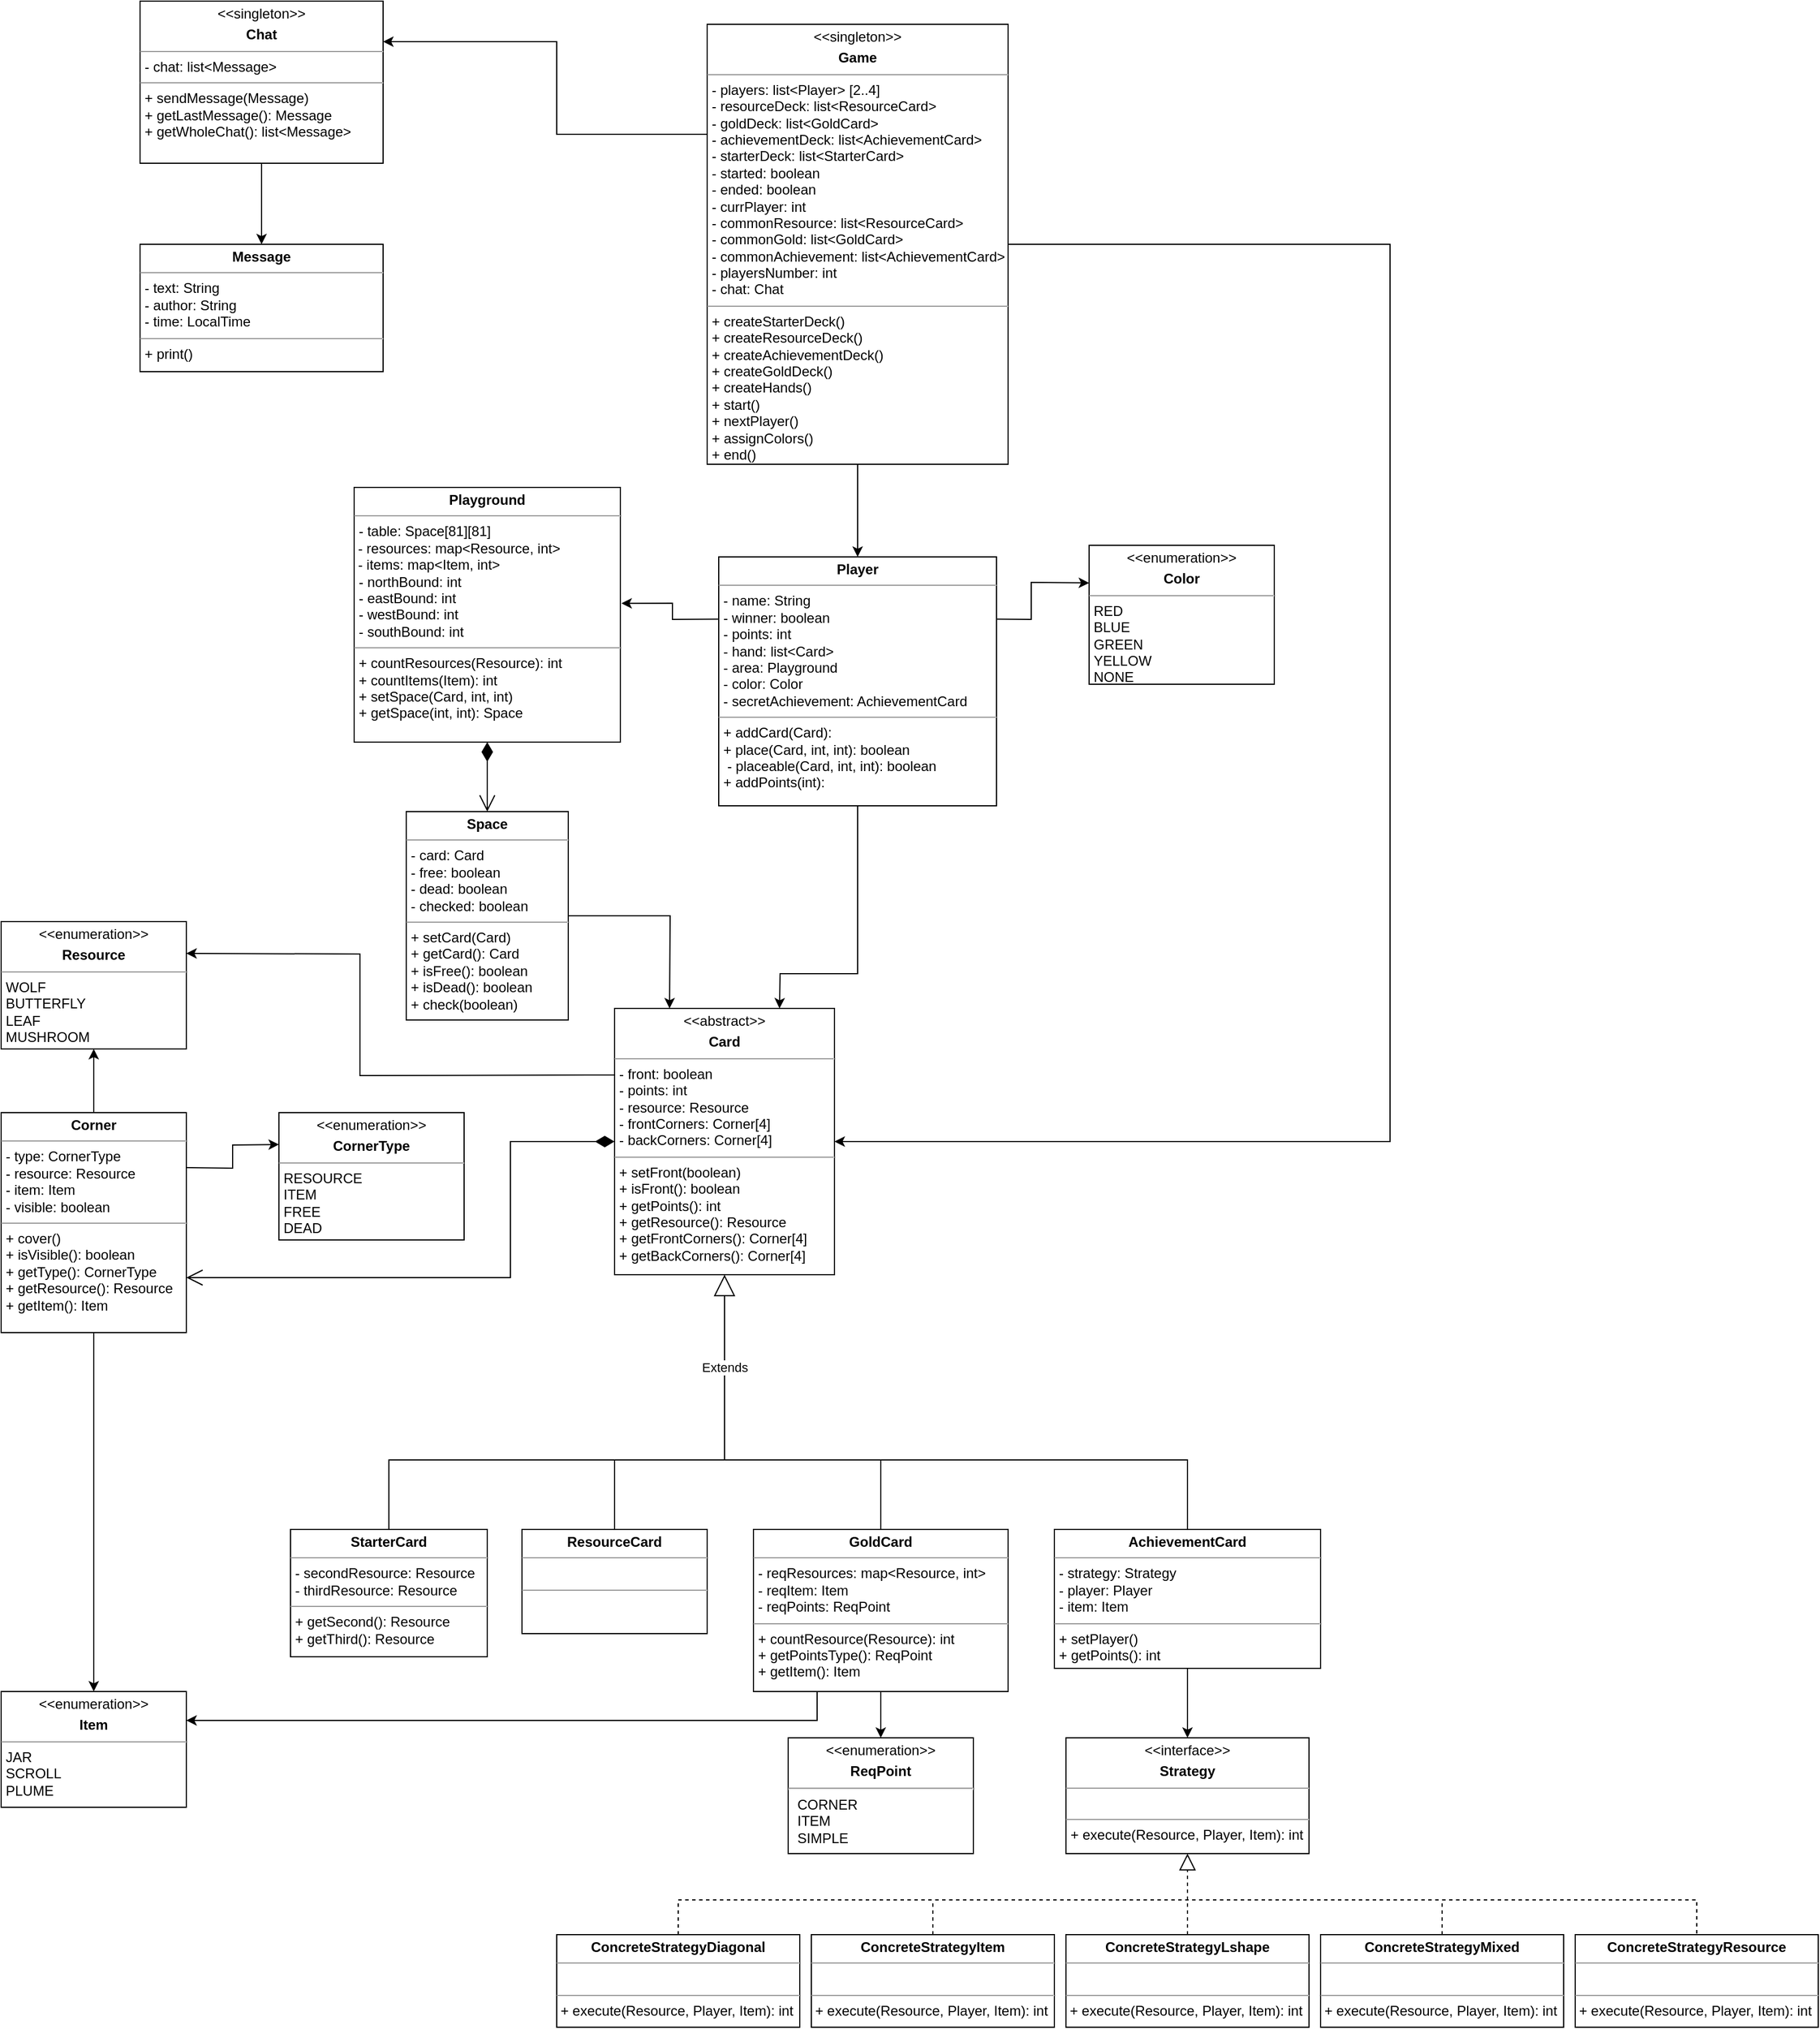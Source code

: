 <mxfile version="24.1.0" type="device">
  <diagram name="Page-1" id="c4acf3e9-155e-7222-9cf6-157b1a14988f">
    <mxGraphModel dx="794" dy="814" grid="1" gridSize="10" guides="1" tooltips="1" connect="1" arrows="1" fold="1" page="0" pageScale="1" pageWidth="690" pageHeight="980" background="none" math="0" shadow="0">
      <root>
        <mxCell id="0" />
        <mxCell id="1" parent="0" />
        <mxCell id="VBHyWKRIFcI3ucVcQrfy-1" value="&lt;p style=&quot;margin:0px;margin-top:4px;text-align:center;&quot;&gt;&lt;font style=&quot;font-size: 12px;&quot;&gt;&amp;lt;&amp;lt;singleton&amp;gt;&amp;gt;&lt;/font&gt;&lt;/p&gt;&lt;p style=&quot;margin:0px;margin-top:4px;text-align:center;&quot;&gt;&lt;b&gt;Game&lt;/b&gt;&lt;/p&gt;&lt;hr size=&quot;1&quot;&gt;&lt;p style=&quot;margin:0px;margin-left:4px;&quot;&gt;- players: list&amp;lt;Player&amp;gt; [2..4]&lt;/p&gt;&lt;p style=&quot;margin:0px;margin-left:4px;&quot;&gt;- resourceDeck: list&amp;lt;ResourceCard&amp;gt;&amp;nbsp;&lt;/p&gt;&lt;p style=&quot;margin:0px;margin-left:4px;&quot;&gt;- goldDeck: list&amp;lt;GoldCard&amp;gt;&lt;/p&gt;&lt;p style=&quot;margin:0px;margin-left:4px;&quot;&gt;- achievementDeck: list&amp;lt;AchievementCard&amp;gt;&lt;/p&gt;&lt;p style=&quot;margin:0px;margin-left:4px;&quot;&gt;- starterDeck: list&amp;lt;StarterCard&amp;gt;&lt;br&gt;&lt;/p&gt;&lt;p style=&quot;margin:0px;margin-left:4px;&quot;&gt;- started: boolean&lt;/p&gt;&lt;p style=&quot;margin:0px;margin-left:4px;&quot;&gt;- ended: boolean&lt;br&gt;&lt;/p&gt;&lt;p style=&quot;margin:0px;margin-left:4px;&quot;&gt;- currPlayer: int&lt;br&gt;&lt;/p&gt;&lt;p style=&quot;margin:0px;margin-left:4px;&quot;&gt;- commonResource: list&amp;lt;ResourceCard&amp;gt;&amp;nbsp;&lt;/p&gt;&lt;p style=&quot;margin:0px;margin-left:4px;&quot;&gt;- commonGold: list&amp;lt;GoldCard&amp;gt;&lt;/p&gt;&lt;p style=&quot;margin:0px;margin-left:4px;&quot;&gt;- commonAchievement: list&amp;lt;AchievementCard&amp;gt;&lt;/p&gt;&lt;p style=&quot;margin:0px;margin-left:4px;&quot;&gt;- playersNumber: int&lt;/p&gt;&lt;p style=&quot;margin:0px;margin-left:4px;&quot;&gt;- chat: Chat&lt;br&gt;&lt;/p&gt;&lt;hr size=&quot;1&quot;&gt;&lt;p style=&quot;margin:0px;margin-left:4px;&quot;&gt;+ createStarterDeck()&lt;/p&gt;&lt;p style=&quot;margin:0px;margin-left:4px;&quot;&gt;+ createResourceDeck()&lt;/p&gt;&lt;p style=&quot;margin:0px;margin-left:4px;&quot;&gt;+ createAchievementDeck()&lt;/p&gt;&lt;p style=&quot;margin:0px;margin-left:4px;&quot;&gt;+ createGoldDeck()&lt;/p&gt;&lt;p style=&quot;margin:0px;margin-left:4px;&quot;&gt;+ createHands()&lt;/p&gt;&lt;p style=&quot;margin:0px;margin-left:4px;&quot;&gt;+ start()&lt;/p&gt;&lt;p style=&quot;margin:0px;margin-left:4px;&quot;&gt;+ nextPlayer()&lt;/p&gt;&lt;p style=&quot;margin:0px;margin-left:4px;&quot;&gt;+ assignColors()&lt;br&gt;&lt;/p&gt;&lt;p style=&quot;margin:0px;margin-left:4px;&quot;&gt;+ end()&lt;br&gt;&lt;/p&gt;" style="verticalAlign=top;align=left;overflow=fill;html=1;whiteSpace=wrap;" parent="1" vertex="1">
          <mxGeometry x="650" y="-60" width="260" height="380" as="geometry" />
        </mxCell>
        <mxCell id="VBHyWKRIFcI3ucVcQrfy-3" value="&lt;p style=&quot;margin:0px;margin-top:4px;text-align:center;&quot;&gt;&lt;b&gt;Player&lt;/b&gt;&lt;/p&gt;&lt;hr size=&quot;1&quot;&gt;&lt;p style=&quot;margin:0px;margin-left:4px;&quot;&gt;- name: String&lt;/p&gt;&lt;p style=&quot;margin:0px;margin-left:4px;&quot;&gt;- winner: boolean&lt;/p&gt;&lt;p style=&quot;margin:0px;margin-left:4px;&quot;&gt;- points: int&lt;/p&gt;&lt;p style=&quot;margin:0px;margin-left:4px;&quot;&gt;- hand: list&amp;lt;Card&amp;gt;&lt;/p&gt;&lt;p style=&quot;margin:0px;margin-left:4px;&quot;&gt;- area: Playground&lt;/p&gt;&lt;p style=&quot;margin:0px;margin-left:4px;&quot;&gt;- color: Color&lt;/p&gt;&lt;p style=&quot;margin:0px;margin-left:4px;&quot;&gt;- secretAchievement: AchievementCard&lt;br&gt;&lt;/p&gt;&lt;hr size=&quot;1&quot;&gt;&lt;p style=&quot;margin:0px;margin-left:4px;&quot;&gt;+ addCard(Card):&lt;/p&gt;&lt;p style=&quot;margin:0px;margin-left:4px;&quot;&gt;+ place(Card, int, int): boolean&lt;br&gt;&lt;/p&gt;&lt;p style=&quot;margin:0px;margin-left:4px;&quot;&gt;&amp;nbsp;- placeable(Card, int, int): boolean&lt;/p&gt;&lt;p style=&quot;margin:0px;margin-left:4px;&quot;&gt;+ addPoints(int):&lt;/p&gt;" style="verticalAlign=top;align=left;overflow=fill;html=1;whiteSpace=wrap;" parent="1" vertex="1">
          <mxGeometry x="660" y="400" width="240" height="215" as="geometry" />
        </mxCell>
        <mxCell id="VBHyWKRIFcI3ucVcQrfy-13" value="&lt;p style=&quot;margin:0px;margin-top:4px;text-align:center;&quot;&gt;&lt;b&gt;Playground&lt;/b&gt;&lt;/p&gt;&lt;hr size=&quot;1&quot;&gt;&lt;p style=&quot;margin:0px;margin-left:4px;&quot;&gt;- table: Space[81][81]&lt;/p&gt;&lt;div&gt;&amp;nbsp;- resources: map&amp;lt;Resource, int&amp;gt; &lt;br&gt;&lt;/div&gt;&lt;div&gt;&amp;nbsp;- items: map&amp;lt;Item, int&amp;gt; &lt;/div&gt;&lt;p style=&quot;margin:0px;margin-left:4px;&quot;&gt;- northBound: int&lt;/p&gt;&lt;p style=&quot;margin:0px;margin-left:4px;&quot;&gt;- eastBound: int&lt;br&gt;- westBound: int&lt;/p&gt;&lt;p style=&quot;margin:0px;margin-left:4px;&quot;&gt;- southBound: int&lt;br&gt;&lt;/p&gt;&lt;hr size=&quot;1&quot;&gt;&lt;p style=&quot;margin:0px;margin-left:4px;&quot;&gt;+ countResources(Resource): int&lt;/p&gt;&lt;p style=&quot;margin:0px;margin-left:4px;&quot;&gt;+ countItems(Item): int&lt;/p&gt;&lt;p style=&quot;margin:0px;margin-left:4px;&quot;&gt;+ setSpace(Card, int, int)&lt;br&gt;&lt;/p&gt;&lt;p style=&quot;margin:0px;margin-left:4px;&quot;&gt;+ getSpace(int, int): Space&lt;br&gt;&lt;/p&gt;" style="verticalAlign=top;align=left;overflow=fill;html=1;whiteSpace=wrap;" parent="1" vertex="1">
          <mxGeometry x="345" y="340" width="230" height="220" as="geometry" />
        </mxCell>
        <mxCell id="VBHyWKRIFcI3ucVcQrfy-16" value="&lt;p style=&quot;margin:0px;margin-top:4px;text-align:center;&quot;&gt;&amp;lt;&amp;lt;abstract&amp;gt;&amp;gt;&lt;/p&gt;&lt;p style=&quot;margin:0px;margin-top:4px;text-align:center;&quot;&gt;&lt;b&gt;Card&lt;/b&gt;&lt;/p&gt;&lt;hr size=&quot;1&quot;&gt;&lt;p style=&quot;margin:0px;margin-left:4px;&quot;&gt;- front: boolean&lt;/p&gt;&lt;p style=&quot;margin:0px;margin-left:4px;&quot;&gt;- points: int&lt;/p&gt;&lt;p style=&quot;margin:0px;margin-left:4px;&quot;&gt;- resource: Resource&lt;/p&gt;&lt;p style=&quot;margin:0px;margin-left:4px;&quot;&gt;- frontCorners: Corner[4]&lt;/p&gt;&lt;p style=&quot;margin:0px;margin-left:4px;&quot;&gt;- backCorners: Corner[4]&lt;/p&gt;&lt;hr size=&quot;1&quot;&gt;&lt;p style=&quot;margin:0px;margin-left:4px;&quot;&gt;+ setFront(boolean)&lt;/p&gt;&lt;p style=&quot;margin:0px;margin-left:4px;&quot;&gt;+ isFront(): boolean&lt;/p&gt;&lt;p style=&quot;margin:0px;margin-left:4px;&quot;&gt;+ getPoints(): int&lt;/p&gt;&lt;p style=&quot;margin:0px;margin-left:4px;&quot;&gt;+ getResource(): Resource&lt;br&gt;&lt;/p&gt;&lt;p style=&quot;margin:0px;margin-left:4px;&quot;&gt;+ getFrontCorners(): Corner[4]&lt;/p&gt;&lt;p style=&quot;margin:0px;margin-left:4px;&quot;&gt;+ getBackCorners(): Corner[4]&lt;br&gt;&lt;/p&gt;" style="verticalAlign=top;align=left;overflow=fill;html=1;whiteSpace=wrap;" parent="1" vertex="1">
          <mxGeometry x="570" y="790" width="190" height="230" as="geometry" />
        </mxCell>
        <mxCell id="VBHyWKRIFcI3ucVcQrfy-17" value="&lt;p style=&quot;margin:0px;margin-top:4px;text-align:center;&quot;&gt;&amp;lt;&amp;lt;enumeration&amp;gt;&amp;gt;&lt;/p&gt;&lt;p style=&quot;margin:0px;margin-top:4px;text-align:center;&quot;&gt;&lt;b&gt;Resource&lt;/b&gt;&lt;/p&gt;&lt;hr size=&quot;1&quot;&gt;&lt;p style=&quot;margin:0px;margin-left:4px;&quot;&gt;WOLF&lt;/p&gt;&lt;p style=&quot;margin:0px;margin-left:4px;&quot;&gt;BUTTERFLY&lt;/p&gt;&lt;p style=&quot;margin:0px;margin-left:4px;&quot;&gt;LEAF&lt;/p&gt;&lt;p style=&quot;margin:0px;margin-left:4px;&quot;&gt;MUSHROOM&lt;/p&gt;" style="verticalAlign=top;align=left;overflow=fill;html=1;whiteSpace=wrap;" parent="1" vertex="1">
          <mxGeometry x="40" y="715" width="160" height="110" as="geometry" />
        </mxCell>
        <mxCell id="VBHyWKRIFcI3ucVcQrfy-19" value="&lt;p style=&quot;margin:0px;margin-top:4px;text-align:center;&quot;&gt;&lt;b&gt;ResourceCard&lt;/b&gt;&lt;/p&gt;&lt;hr size=&quot;1&quot;&gt;&lt;p style=&quot;margin:0px;margin-left:4px;&quot;&gt;&lt;br&gt;&lt;/p&gt;&lt;hr size=&quot;1&quot;&gt;&lt;p style=&quot;margin:0px;margin-left:4px;&quot;&gt;&lt;br&gt;&lt;/p&gt;" style="verticalAlign=top;align=left;overflow=fill;html=1;whiteSpace=wrap;" parent="1" vertex="1">
          <mxGeometry x="490" y="1240" width="160" height="90" as="geometry" />
        </mxCell>
        <mxCell id="VBHyWKRIFcI3ucVcQrfy-21" value="&lt;p style=&quot;margin:0px;margin-top:4px;text-align:center;&quot;&gt;&lt;b&gt;GoldCard&lt;/b&gt;&lt;/p&gt;&lt;hr size=&quot;1&quot;&gt;&lt;p style=&quot;margin:0px;margin-left:4px;&quot;&gt;- reqResources: map&amp;lt;Resource, int&amp;gt; &lt;br&gt;&lt;/p&gt;&lt;p style=&quot;margin:0px;margin-left:4px;&quot;&gt;- reqItem: Item&lt;/p&gt;&lt;p style=&quot;margin:0px;margin-left:4px;&quot;&gt;- reqPoints: ReqPoint&lt;/p&gt;&lt;hr size=&quot;1&quot;&gt;&lt;p style=&quot;margin:0px;margin-left:4px;&quot;&gt;+ countResource(Resource): int&lt;/p&gt;&lt;p style=&quot;margin:0px;margin-left:4px;&quot;&gt;+ getPointsType(): ReqPoint&lt;br&gt;&lt;/p&gt;&lt;p style=&quot;margin:0px;margin-left:4px;&quot;&gt;+ getItem(): Item&lt;br&gt;&lt;/p&gt;" style="verticalAlign=top;align=left;overflow=fill;html=1;whiteSpace=wrap;" parent="1" vertex="1">
          <mxGeometry x="690" y="1240" width="220" height="140" as="geometry" />
        </mxCell>
        <mxCell id="VBHyWKRIFcI3ucVcQrfy-22" value="&lt;p style=&quot;margin: 4px 0px 0px; text-align: center;&quot;&gt;&lt;font style=&quot;font-size: 12px;&quot;&gt;&amp;lt;&amp;lt;enumeration&amp;gt;&amp;gt;&lt;/font&gt;&lt;/p&gt;&lt;p style=&quot;margin: 4px 0px 0px; text-align: center;&quot;&gt;&lt;b&gt;ReqPoint&lt;/b&gt;&lt;/p&gt;&lt;hr&gt;&lt;p style=&quot;margin:0px;margin-left:8px;&quot;&gt;CORNER&lt;/p&gt;&lt;p style=&quot;margin:0px;margin-left:8px;&quot;&gt;ITEM&lt;/p&gt;&lt;p style=&quot;margin:0px;margin-left:8px;&quot;&gt;SIMPLE&lt;br&gt;&lt;/p&gt;" style="verticalAlign=top;align=left;overflow=fill;html=1;whiteSpace=wrap;" parent="1" vertex="1">
          <mxGeometry x="720" y="1420" width="160" height="100" as="geometry" />
        </mxCell>
        <mxCell id="VBHyWKRIFcI3ucVcQrfy-25" value="&lt;p style=&quot;margin:0px;margin-top:4px;text-align:center;&quot;&gt;&lt;b&gt;StarterCard&lt;/b&gt;&lt;/p&gt;&lt;hr size=&quot;1&quot;&gt;&lt;p style=&quot;margin:0px;margin-left:4px;&quot;&gt;- secondResource: Resource&lt;/p&gt;&lt;p style=&quot;margin:0px;margin-left:4px;&quot;&gt;- thirdResource: Resource&lt;/p&gt;&lt;hr size=&quot;1&quot;&gt;&lt;p style=&quot;margin:0px;margin-left:4px;&quot;&gt;+ getSecond(): Resource&lt;/p&gt;&lt;p style=&quot;margin:0px;margin-left:4px;&quot;&gt;+ getThird(): Resource&lt;/p&gt;" style="verticalAlign=top;align=left;overflow=fill;html=1;whiteSpace=wrap;" parent="1" vertex="1">
          <mxGeometry x="290" y="1240" width="170" height="110" as="geometry" />
        </mxCell>
        <mxCell id="VBHyWKRIFcI3ucVcQrfy-26" value="&lt;p style=&quot;margin:0px;margin-top:4px;text-align:center;&quot;&gt;&lt;b&gt;AchievementCard&lt;/b&gt;&lt;/p&gt;&lt;hr size=&quot;1&quot;&gt;&lt;p style=&quot;margin:0px;margin-left:4px;&quot;&gt;- strategy: Strategy&lt;/p&gt;&lt;p style=&quot;margin:0px;margin-left:4px;&quot;&gt;- player: Player&lt;/p&gt;&lt;p style=&quot;margin:0px;margin-left:4px;&quot;&gt;- item: Item&lt;br&gt;&lt;/p&gt;&lt;hr size=&quot;1&quot;&gt;&lt;p style=&quot;margin:0px;margin-left:4px;&quot;&gt;+ setPlayer()&lt;/p&gt;&lt;p style=&quot;margin:0px;margin-left:4px;&quot;&gt;+ getPoints(): int&lt;br&gt;&lt;/p&gt;" style="verticalAlign=top;align=left;overflow=fill;html=1;whiteSpace=wrap;" parent="1" vertex="1">
          <mxGeometry x="950" y="1240" width="230" height="120" as="geometry" />
        </mxCell>
        <mxCell id="9KjA4H4EcXaX_7E6Pq11-5" value="" style="endArrow=classic;html=1;rounded=0;entryX=0.5;entryY=0;entryDx=0;entryDy=0;exitX=0.5;exitY=1;exitDx=0;exitDy=0;" parent="1" source="VBHyWKRIFcI3ucVcQrfy-21" target="VBHyWKRIFcI3ucVcQrfy-22" edge="1">
          <mxGeometry width="50" height="50" relative="1" as="geometry">
            <mxPoint x="870" y="1550" as="sourcePoint" />
            <mxPoint x="920" y="1500" as="targetPoint" />
          </mxGeometry>
        </mxCell>
        <mxCell id="9KjA4H4EcXaX_7E6Pq11-6" value="" style="endArrow=classic;html=1;rounded=0;entryX=0.5;entryY=0;entryDx=0;entryDy=0;exitX=0.5;exitY=1;exitDx=0;exitDy=0;" parent="1" source="VBHyWKRIFcI3ucVcQrfy-26" target="RELG8puHT6EC9pHxOSf7-12" edge="1">
          <mxGeometry width="50" height="50" relative="1" as="geometry">
            <mxPoint x="910" y="1390" as="sourcePoint" />
            <mxPoint x="1065" y="1385" as="targetPoint" />
          </mxGeometry>
        </mxCell>
        <mxCell id="9KjA4H4EcXaX_7E6Pq11-11" value="Extends" style="endArrow=block;endSize=16;endFill=0;html=1;rounded=0;entryX=0.5;entryY=1;entryDx=0;entryDy=0;" parent="1" target="VBHyWKRIFcI3ucVcQrfy-16" edge="1">
          <mxGeometry width="160" relative="1" as="geometry">
            <mxPoint x="665" y="1180" as="sourcePoint" />
            <mxPoint x="710" y="1130" as="targetPoint" />
            <Array as="points" />
          </mxGeometry>
        </mxCell>
        <mxCell id="9KjA4H4EcXaX_7E6Pq11-15" value="" style="endArrow=classic;html=1;rounded=0;entryX=0.5;entryY=0;entryDx=0;entryDy=0;exitX=0.5;exitY=1;exitDx=0;exitDy=0;" parent="1" source="VBHyWKRIFcI3ucVcQrfy-1" target="VBHyWKRIFcI3ucVcQrfy-3" edge="1">
          <mxGeometry width="50" height="50" relative="1" as="geometry">
            <mxPoint x="700" y="300" as="sourcePoint" />
            <mxPoint x="880" y="330" as="targetPoint" />
          </mxGeometry>
        </mxCell>
        <mxCell id="9KjA4H4EcXaX_7E6Pq11-17" value="" style="endArrow=classic;html=1;rounded=0;entryX=0;entryY=0.25;entryDx=0;entryDy=0;exitX=1;exitY=0.25;exitDx=0;exitDy=0;" parent="1" source="VBHyWKRIFcI3ucVcQrfy-3" edge="1">
          <mxGeometry width="50" height="50" relative="1" as="geometry">
            <mxPoint x="650" y="340" as="sourcePoint" />
            <mxPoint x="980.0" y="422.5" as="targetPoint" />
            <Array as="points">
              <mxPoint x="930" y="454" />
              <mxPoint x="930" y="422" />
            </Array>
          </mxGeometry>
        </mxCell>
        <mxCell id="9KjA4H4EcXaX_7E6Pq11-19" value="" style="endArrow=classic;html=1;rounded=0;exitX=0.5;exitY=1;exitDx=0;exitDy=0;entryX=0.75;entryY=0;entryDx=0;entryDy=0;" parent="1" source="VBHyWKRIFcI3ucVcQrfy-3" target="VBHyWKRIFcI3ucVcQrfy-16" edge="1">
          <mxGeometry width="50" height="50" relative="1" as="geometry">
            <mxPoint x="650" y="630" as="sourcePoint" />
            <mxPoint x="700" y="580" as="targetPoint" />
            <Array as="points">
              <mxPoint x="780" y="760" />
              <mxPoint x="713" y="760" />
            </Array>
          </mxGeometry>
        </mxCell>
        <mxCell id="9KjA4H4EcXaX_7E6Pq11-20" value="" style="endArrow=classic;html=1;rounded=0;exitX=1;exitY=0.5;exitDx=0;exitDy=0;entryX=1;entryY=0.5;entryDx=0;entryDy=0;" parent="1" source="VBHyWKRIFcI3ucVcQrfy-1" target="VBHyWKRIFcI3ucVcQrfy-16" edge="1">
          <mxGeometry width="50" height="50" relative="1" as="geometry">
            <mxPoint x="650" y="490" as="sourcePoint" />
            <mxPoint x="1240" y="1100" as="targetPoint" />
            <Array as="points">
              <mxPoint x="1240" y="130" />
              <mxPoint x="1240" y="905" />
            </Array>
          </mxGeometry>
        </mxCell>
        <mxCell id="9KjA4H4EcXaX_7E6Pq11-41" value="&lt;p style=&quot;margin:0px;margin-top:4px;text-align:center;&quot;&gt;&lt;b&gt;Corner&lt;/b&gt;&lt;/p&gt;&lt;hr size=&quot;1&quot;&gt;&lt;p style=&quot;margin:0px;margin-left:4px;&quot;&gt;- type: CornerType&lt;br&gt;&lt;/p&gt;&lt;p style=&quot;margin:0px;margin-left:4px;&quot;&gt;- resource: Resource&lt;/p&gt;&lt;p style=&quot;margin:0px;margin-left:4px;&quot;&gt;- item: Item&lt;/p&gt;&lt;p style=&quot;margin:0px;margin-left:4px;&quot;&gt;- visible: boolean&lt;br&gt;&lt;/p&gt;&lt;hr size=&quot;1&quot;&gt;&lt;p style=&quot;margin:0px;margin-left:4px;&quot;&gt;+ cover()&lt;/p&gt;&lt;p style=&quot;margin:0px;margin-left:4px;&quot;&gt;+ isVisible(): boolean&lt;/p&gt;&lt;p style=&quot;margin:0px;margin-left:4px;&quot;&gt;+ getType(): CornerType&lt;/p&gt;&lt;p style=&quot;margin:0px;margin-left:4px;&quot;&gt;+ getResource(): Resource&lt;/p&gt;&lt;p style=&quot;margin:0px;margin-left:4px;&quot;&gt;+ getItem(): Item&lt;br&gt;&lt;/p&gt;" style="verticalAlign=top;align=left;overflow=fill;html=1;whiteSpace=wrap;" parent="1" vertex="1">
          <mxGeometry x="40" y="880" width="160" height="190" as="geometry" />
        </mxCell>
        <mxCell id="9KjA4H4EcXaX_7E6Pq11-42" value="&lt;p style=&quot;margin:0px;margin-top:4px;text-align:center;&quot;&gt;&amp;lt;&amp;lt;enumeration&amp;gt;&amp;gt;&lt;/p&gt;&lt;p style=&quot;margin:0px;margin-top:4px;text-align:center;&quot;&gt;&lt;b&gt;Item&lt;/b&gt;&lt;/p&gt;&lt;hr size=&quot;1&quot;&gt;&lt;p style=&quot;margin:0px;margin-left:4px;&quot;&gt;JAR&lt;/p&gt;&lt;p style=&quot;margin:0px;margin-left:4px;&quot;&gt;SCROLL&lt;/p&gt;&lt;p style=&quot;margin:0px;margin-left:4px;&quot;&gt;PLUME&lt;/p&gt;" style="verticalAlign=top;align=left;overflow=fill;html=1;whiteSpace=wrap;" parent="1" vertex="1">
          <mxGeometry x="40" y="1380" width="160" height="100" as="geometry" />
        </mxCell>
        <mxCell id="9KjA4H4EcXaX_7E6Pq11-44" value="" style="endArrow=classic;html=1;rounded=0;entryX=0.5;entryY=1;entryDx=0;entryDy=0;exitX=0.5;exitY=0;exitDx=0;exitDy=0;" parent="1" source="9KjA4H4EcXaX_7E6Pq11-41" target="VBHyWKRIFcI3ucVcQrfy-17" edge="1">
          <mxGeometry width="50" height="50" relative="1" as="geometry">
            <mxPoint x="420" y="1040" as="sourcePoint" />
            <mxPoint x="470" y="990" as="targetPoint" />
          </mxGeometry>
        </mxCell>
        <mxCell id="9KjA4H4EcXaX_7E6Pq11-45" value="" style="endArrow=classic;html=1;rounded=0;exitX=0;exitY=0.25;exitDx=0;exitDy=0;entryX=1;entryY=0.25;entryDx=0;entryDy=0;" parent="1" source="VBHyWKRIFcI3ucVcQrfy-16" target="VBHyWKRIFcI3ucVcQrfy-17" edge="1">
          <mxGeometry width="50" height="50" relative="1" as="geometry">
            <mxPoint x="500" y="1040" as="sourcePoint" />
            <mxPoint x="550" y="990" as="targetPoint" />
            <Array as="points">
              <mxPoint x="350" y="848" />
              <mxPoint x="350" y="743" />
            </Array>
          </mxGeometry>
        </mxCell>
        <mxCell id="9KjA4H4EcXaX_7E6Pq11-46" value="" style="endArrow=classic;html=1;rounded=0;exitX=0.5;exitY=1;exitDx=0;exitDy=0;entryX=0.5;entryY=0;entryDx=0;entryDy=0;" parent="1" source="9KjA4H4EcXaX_7E6Pq11-41" target="9KjA4H4EcXaX_7E6Pq11-42" edge="1">
          <mxGeometry width="50" height="50" relative="1" as="geometry">
            <mxPoint x="420" y="1040" as="sourcePoint" />
            <mxPoint x="470" y="990" as="targetPoint" />
          </mxGeometry>
        </mxCell>
        <mxCell id="9KjA4H4EcXaX_7E6Pq11-50" value="" style="endArrow=classic;html=1;rounded=0;entryX=1;entryY=0.25;entryDx=0;entryDy=0;exitX=0.25;exitY=1;exitDx=0;exitDy=0;" parent="1" source="VBHyWKRIFcI3ucVcQrfy-21" target="9KjA4H4EcXaX_7E6Pq11-42" edge="1">
          <mxGeometry width="50" height="50" relative="1" as="geometry">
            <mxPoint x="460" y="1280" as="sourcePoint" />
            <mxPoint x="510" y="1230" as="targetPoint" />
            <Array as="points">
              <mxPoint x="745" y="1405" />
            </Array>
          </mxGeometry>
        </mxCell>
        <mxCell id="9KjA4H4EcXaX_7E6Pq11-51" value="&lt;p style=&quot;margin:0px;margin-top:4px;text-align:center;&quot;&gt;&amp;lt;&amp;lt;enumeration&amp;gt;&amp;gt;&lt;/p&gt;&lt;p style=&quot;margin:0px;margin-top:4px;text-align:center;&quot;&gt;&lt;b&gt;CornerType&lt;/b&gt;&lt;br&gt;&lt;/p&gt;&lt;hr size=&quot;1&quot;&gt;&lt;p style=&quot;margin:0px;margin-left:4px;&quot;&gt;RESOURCE&lt;br&gt;&lt;/p&gt;&lt;p style=&quot;margin:0px;margin-left:4px;&quot;&gt;ITEM&lt;/p&gt;&lt;p style=&quot;margin:0px;margin-left:4px;&quot;&gt;FREE&lt;/p&gt;&lt;p style=&quot;margin:0px;margin-left:4px;&quot;&gt;DEAD&lt;/p&gt;" style="verticalAlign=top;align=left;overflow=fill;html=1;whiteSpace=wrap;" parent="1" vertex="1">
          <mxGeometry x="280" y="880" width="160" height="110" as="geometry" />
        </mxCell>
        <mxCell id="9KjA4H4EcXaX_7E6Pq11-52" value="" style="endArrow=classic;html=1;rounded=0;exitX=1;exitY=0.25;exitDx=0;exitDy=0;entryX=0;entryY=0.25;entryDx=0;entryDy=0;" parent="1" source="9KjA4H4EcXaX_7E6Pq11-41" target="9KjA4H4EcXaX_7E6Pq11-51" edge="1">
          <mxGeometry width="50" height="50" relative="1" as="geometry">
            <mxPoint x="460" y="1060" as="sourcePoint" />
            <mxPoint x="510" y="1010" as="targetPoint" />
            <Array as="points">
              <mxPoint x="240" y="928" />
              <mxPoint x="240" y="908" />
            </Array>
          </mxGeometry>
        </mxCell>
        <mxCell id="7Q8JWQBwUeFJPMpjAtA_-2" value="" style="endArrow=none;html=1;rounded=0;exitX=0.5;exitY=0;exitDx=0;exitDy=0;" parent="1" source="VBHyWKRIFcI3ucVcQrfy-25" edge="1">
          <mxGeometry width="50" height="50" relative="1" as="geometry">
            <mxPoint x="670" y="1140" as="sourcePoint" />
            <mxPoint x="650" y="1180" as="targetPoint" />
            <Array as="points">
              <mxPoint x="375" y="1180" />
            </Array>
          </mxGeometry>
        </mxCell>
        <mxCell id="7Q8JWQBwUeFJPMpjAtA_-3" value="" style="endArrow=none;html=1;rounded=0;exitX=0.5;exitY=0;exitDx=0;exitDy=0;" parent="1" source="VBHyWKRIFcI3ucVcQrfy-19" edge="1">
          <mxGeometry width="50" height="50" relative="1" as="geometry">
            <mxPoint x="670" y="1140" as="sourcePoint" />
            <mxPoint x="570" y="1180" as="targetPoint" />
          </mxGeometry>
        </mxCell>
        <mxCell id="7Q8JWQBwUeFJPMpjAtA_-4" value="" style="endArrow=none;html=1;rounded=0;entryX=0.5;entryY=0;entryDx=0;entryDy=0;" parent="1" target="VBHyWKRIFcI3ucVcQrfy-21" edge="1">
          <mxGeometry width="50" height="50" relative="1" as="geometry">
            <mxPoint x="800" y="1180" as="sourcePoint" />
            <mxPoint x="720" y="1090" as="targetPoint" />
          </mxGeometry>
        </mxCell>
        <mxCell id="7Q8JWQBwUeFJPMpjAtA_-5" value="" style="endArrow=none;html=1;rounded=0;entryX=0.5;entryY=0;entryDx=0;entryDy=0;" parent="1" target="VBHyWKRIFcI3ucVcQrfy-26" edge="1">
          <mxGeometry width="50" height="50" relative="1" as="geometry">
            <mxPoint x="650" y="1180" as="sourcePoint" />
            <mxPoint x="720" y="1090" as="targetPoint" />
            <Array as="points">
              <mxPoint x="1065" y="1180" />
            </Array>
          </mxGeometry>
        </mxCell>
        <mxCell id="7Q8JWQBwUeFJPMpjAtA_-7" value="" style="endArrow=open;html=1;endSize=12;startArrow=diamondThin;startSize=14;startFill=1;edgeStyle=orthogonalEdgeStyle;align=left;verticalAlign=bottom;rounded=0;exitX=0;exitY=0.5;exitDx=0;exitDy=0;entryX=1;entryY=0.75;entryDx=0;entryDy=0;" parent="1" source="VBHyWKRIFcI3ucVcQrfy-16" target="9KjA4H4EcXaX_7E6Pq11-41" edge="1">
          <mxGeometry x="-0.878" relative="1" as="geometry">
            <mxPoint x="550" y="900" as="sourcePoint" />
            <mxPoint x="470" y="980" as="targetPoint" />
            <Array as="points">
              <mxPoint x="480" y="905" />
              <mxPoint x="480" y="1022" />
            </Array>
            <mxPoint as="offset" />
          </mxGeometry>
        </mxCell>
        <mxCell id="7Q8JWQBwUeFJPMpjAtA_-9" value="&lt;p style=&quot;margin:0px;margin-top:4px;text-align:center;&quot;&gt;&amp;lt;&amp;lt;enumeration&amp;gt;&amp;gt;&lt;/p&gt;&lt;p style=&quot;margin:0px;margin-top:4px;text-align:center;&quot;&gt;&lt;b&gt;Color&lt;/b&gt;&lt;br&gt;&lt;/p&gt;&lt;hr size=&quot;1&quot;&gt;&lt;p style=&quot;margin:0px;margin-left:4px;&quot;&gt;RED&lt;br&gt;&lt;/p&gt;&lt;p style=&quot;margin:0px;margin-left:4px;&quot;&gt;BLUE&lt;/p&gt;&lt;p style=&quot;margin:0px;margin-left:4px;&quot;&gt;GREEN&lt;/p&gt;&lt;p style=&quot;margin:0px;margin-left:4px;&quot;&gt;YELLOW&lt;/p&gt;&lt;p style=&quot;margin:0px;margin-left:4px;&quot;&gt;NONE&lt;br&gt;&lt;/p&gt;" style="verticalAlign=top;align=left;overflow=fill;html=1;whiteSpace=wrap;" parent="1" vertex="1">
          <mxGeometry x="980" y="390" width="160" height="120" as="geometry" />
        </mxCell>
        <mxCell id="7Q8JWQBwUeFJPMpjAtA_-11" style="edgeStyle=orthogonalEdgeStyle;rounded=0;orthogonalLoop=1;jettySize=auto;html=1;exitX=0.5;exitY=1;exitDx=0;exitDy=0;" parent="1" source="VBHyWKRIFcI3ucVcQrfy-16" target="VBHyWKRIFcI3ucVcQrfy-16" edge="1">
          <mxGeometry relative="1" as="geometry" />
        </mxCell>
        <mxCell id="mR6tvdOViw74VSjQAa9q-1" value="&lt;p style=&quot;margin:0px;margin-top:4px;text-align:center;&quot;&gt;&lt;b&gt;Space&lt;/b&gt;&lt;/p&gt;&lt;hr size=&quot;1&quot;&gt;&lt;p style=&quot;margin:0px;margin-left:4px;&quot;&gt;- card: Card&lt;br&gt;&lt;/p&gt;&lt;p style=&quot;margin:0px;margin-left:4px;&quot;&gt;- free: boolean&lt;/p&gt;&lt;p style=&quot;margin:0px;margin-left:4px;&quot;&gt;- dead: boolean&lt;/p&gt;&lt;p style=&quot;margin:0px;margin-left:4px;&quot;&gt;- checked: boolean&lt;/p&gt;&lt;hr size=&quot;1&quot;&gt;&lt;p style=&quot;margin:0px;margin-left:4px;&quot;&gt;+ setCard(Card)&lt;br&gt;&lt;/p&gt;&lt;p style=&quot;margin:0px;margin-left:4px;&quot;&gt;+ getCard(): Card&lt;br&gt;&lt;/p&gt;&lt;p style=&quot;margin:0px;margin-left:4px;&quot;&gt;+ isFree(): boolean&lt;br&gt;&lt;/p&gt;&lt;p style=&quot;margin:0px;margin-left:4px;&quot;&gt;+ isDead(): boolean&lt;/p&gt;&lt;p style=&quot;margin:0px;margin-left:4px;&quot;&gt;+ check(boolean)&lt;/p&gt;&lt;p style=&quot;margin:0px;margin-left:4px;&quot;&gt;&lt;/p&gt;" style="verticalAlign=top;align=left;overflow=fill;html=1;whiteSpace=wrap;" parent="1" vertex="1">
          <mxGeometry x="390" y="620" width="140" height="180" as="geometry" />
        </mxCell>
        <mxCell id="mR6tvdOViw74VSjQAa9q-6" value="" style="endArrow=classic;html=1;rounded=0;entryX=0.25;entryY=0;entryDx=0;entryDy=0;exitX=1;exitY=0.5;exitDx=0;exitDy=0;" parent="1" source="mR6tvdOViw74VSjQAa9q-1" target="VBHyWKRIFcI3ucVcQrfy-16" edge="1">
          <mxGeometry width="50" height="50" relative="1" as="geometry">
            <mxPoint x="550" y="740" as="sourcePoint" />
            <mxPoint x="650" y="660" as="targetPoint" />
            <Array as="points">
              <mxPoint x="618" y="710" />
            </Array>
          </mxGeometry>
        </mxCell>
        <mxCell id="mR6tvdOViw74VSjQAa9q-10" value="" style="endArrow=classic;html=1;rounded=0;entryX=1.004;entryY=0.455;entryDx=0;entryDy=0;entryPerimeter=0;exitX=0;exitY=0.25;exitDx=0;exitDy=0;" parent="1" source="VBHyWKRIFcI3ucVcQrfy-3" target="VBHyWKRIFcI3ucVcQrfy-13" edge="1">
          <mxGeometry width="50" height="50" relative="1" as="geometry">
            <mxPoint x="730" y="570" as="sourcePoint" />
            <mxPoint x="780" y="520" as="targetPoint" />
            <Array as="points">
              <mxPoint x="620" y="454" />
              <mxPoint x="620" y="449" />
              <mxPoint x="620" y="440" />
            </Array>
          </mxGeometry>
        </mxCell>
        <mxCell id="mR6tvdOViw74VSjQAa9q-12" value="" style="endArrow=open;html=1;endSize=12;startArrow=diamondThin;startSize=14;startFill=1;edgeStyle=orthogonalEdgeStyle;align=left;verticalAlign=bottom;rounded=0;entryX=0.5;entryY=0;entryDx=0;entryDy=0;exitX=0.5;exitY=1;exitDx=0;exitDy=0;" parent="1" source="VBHyWKRIFcI3ucVcQrfy-13" target="mR6tvdOViw74VSjQAa9q-1" edge="1">
          <mxGeometry x="-0.875" y="20" relative="1" as="geometry">
            <mxPoint x="450" y="580" as="sourcePoint" />
            <mxPoint x="610" y="580" as="targetPoint" />
            <mxPoint as="offset" />
          </mxGeometry>
        </mxCell>
        <mxCell id="DF0XxkstoRHmBpMt2SlA-1" style="edgeStyle=orthogonalEdgeStyle;rounded=0;orthogonalLoop=1;jettySize=auto;html=1;exitX=0.5;exitY=1;exitDx=0;exitDy=0;" parent="1" source="VBHyWKRIFcI3ucVcQrfy-1" target="VBHyWKRIFcI3ucVcQrfy-1" edge="1">
          <mxGeometry relative="1" as="geometry" />
        </mxCell>
        <mxCell id="RELG8puHT6EC9pHxOSf7-1" value="&lt;p style=&quot;margin:0px;margin-top:4px;text-align:center;&quot;&gt;&amp;lt;&amp;lt;singleton&amp;gt;&amp;gt;&lt;br&gt;&lt;/p&gt;&lt;p style=&quot;margin:0px;margin-top:4px;text-align:center;&quot;&gt;&lt;b&gt;Chat&lt;/b&gt;&lt;/p&gt;&lt;hr size=&quot;1&quot;&gt;&lt;p style=&quot;margin:0px;margin-left:4px;&quot;&gt;- chat: list&amp;lt;Message&amp;gt;&lt;br&gt;&lt;/p&gt;&lt;hr size=&quot;1&quot;&gt;&lt;p style=&quot;margin:0px;margin-left:4px;&quot;&gt;+ sendMessage(Message)&lt;/p&gt;&lt;p style=&quot;margin:0px;margin-left:4px;&quot;&gt;+ getLastMessage(): Message&lt;br&gt;&lt;/p&gt;&lt;p style=&quot;margin:0px;margin-left:4px;&quot;&gt;+ getWholeChat(): list&amp;lt;Message&amp;gt;&lt;br&gt;&lt;/p&gt;" style="verticalAlign=top;align=left;overflow=fill;html=1;whiteSpace=wrap;" parent="1" vertex="1">
          <mxGeometry x="160" y="-80" width="210" height="140" as="geometry" />
        </mxCell>
        <mxCell id="RELG8puHT6EC9pHxOSf7-2" value="&lt;p style=&quot;margin:0px;margin-top:4px;text-align:center;&quot;&gt;&lt;b&gt;Message&lt;/b&gt;&lt;/p&gt;&lt;hr size=&quot;1&quot;&gt;&lt;p style=&quot;margin:0px;margin-left:4px;&quot;&gt;- text: String&lt;/p&gt;&lt;p style=&quot;margin:0px;margin-left:4px;&quot;&gt;- author: String&lt;/p&gt;&lt;p style=&quot;margin:0px;margin-left:4px;&quot;&gt;- time: LocalTime&lt;br&gt;&lt;/p&gt;&lt;hr size=&quot;1&quot;&gt;&lt;p style=&quot;margin:0px;margin-left:4px;&quot;&gt;+ print()&lt;/p&gt;" style="verticalAlign=top;align=left;overflow=fill;html=1;whiteSpace=wrap;" parent="1" vertex="1">
          <mxGeometry x="160" y="130" width="210" height="110" as="geometry" />
        </mxCell>
        <mxCell id="RELG8puHT6EC9pHxOSf7-4" value="" style="endArrow=classic;html=1;rounded=0;entryX=1;entryY=0.25;entryDx=0;entryDy=0;exitX=0;exitY=0.25;exitDx=0;exitDy=0;" parent="1" source="VBHyWKRIFcI3ucVcQrfy-1" target="RELG8puHT6EC9pHxOSf7-1" edge="1">
          <mxGeometry width="50" height="50" relative="1" as="geometry">
            <mxPoint x="360" y="230" as="sourcePoint" />
            <mxPoint x="410" y="180" as="targetPoint" />
            <Array as="points">
              <mxPoint x="520" y="35" />
              <mxPoint x="520" y="-45" />
            </Array>
          </mxGeometry>
        </mxCell>
        <mxCell id="RELG8puHT6EC9pHxOSf7-5" value="" style="endArrow=classic;html=1;rounded=0;exitX=0.5;exitY=1;exitDx=0;exitDy=0;entryX=0.5;entryY=0;entryDx=0;entryDy=0;" parent="1" source="RELG8puHT6EC9pHxOSf7-1" target="RELG8puHT6EC9pHxOSf7-2" edge="1">
          <mxGeometry width="50" height="50" relative="1" as="geometry">
            <mxPoint x="580" y="30" as="sourcePoint" />
            <mxPoint x="630" y="-20" as="targetPoint" />
          </mxGeometry>
        </mxCell>
        <mxCell id="RELG8puHT6EC9pHxOSf7-12" value="&lt;p style=&quot;margin:0px;margin-top:4px;text-align:center;&quot;&gt;&amp;lt;&amp;lt;interface&amp;gt;&amp;gt;&lt;br&gt;&lt;/p&gt;&lt;p style=&quot;margin:0px;margin-top:4px;text-align:center;&quot;&gt;&lt;b&gt;Strategy&lt;/b&gt;&lt;/p&gt;&lt;hr size=&quot;1&quot;&gt;&lt;br&gt;&lt;hr size=&quot;1&quot;&gt;&lt;p style=&quot;margin:0px;margin-left:4px;&quot;&gt;+ execute(Resource, Player, Item): int&lt;br&gt;&lt;/p&gt;" style="verticalAlign=top;align=left;overflow=fill;html=1;whiteSpace=wrap;" parent="1" vertex="1">
          <mxGeometry x="960" y="1420" width="210" height="100" as="geometry" />
        </mxCell>
        <mxCell id="RELG8puHT6EC9pHxOSf7-13" style="edgeStyle=orthogonalEdgeStyle;rounded=0;orthogonalLoop=1;jettySize=auto;html=1;exitX=0.5;exitY=1;exitDx=0;exitDy=0;" parent="1" source="RELG8puHT6EC9pHxOSf7-12" target="RELG8puHT6EC9pHxOSf7-12" edge="1">
          <mxGeometry relative="1" as="geometry" />
        </mxCell>
        <mxCell id="RELG8puHT6EC9pHxOSf7-14" value="&lt;p style=&quot;margin:0px;margin-top:4px;text-align:center;&quot;&gt;&lt;b&gt;ConcreteStrategyLshape&lt;/b&gt;&lt;/p&gt;&lt;hr size=&quot;1&quot;&gt;&lt;div&gt;&lt;br&gt;&lt;/div&gt;&lt;hr size=&quot;1&quot;&gt;&amp;nbsp;+ execute(Resource, Player, Item): int" style="verticalAlign=top;align=left;overflow=fill;html=1;whiteSpace=wrap;" parent="1" vertex="1">
          <mxGeometry x="960" y="1590" width="210" height="80" as="geometry" />
        </mxCell>
        <mxCell id="RELG8puHT6EC9pHxOSf7-16" value="&lt;p style=&quot;margin:0px;margin-top:4px;text-align:center;&quot;&gt;&lt;b&gt;ConcreteStrategyMixed&lt;/b&gt;&lt;/p&gt;&lt;hr size=&quot;1&quot;&gt;&lt;div&gt;&lt;br&gt;&lt;/div&gt;&lt;hr size=&quot;1&quot;&gt;&amp;nbsp;+ execute(Resource, Player, Item): int" style="verticalAlign=top;align=left;overflow=fill;html=1;whiteSpace=wrap;" parent="1" vertex="1">
          <mxGeometry x="1180" y="1590" width="210" height="80" as="geometry" />
        </mxCell>
        <mxCell id="RELG8puHT6EC9pHxOSf7-17" value="&lt;p style=&quot;margin:0px;margin-top:4px;text-align:center;&quot;&gt;&lt;b&gt;ConcreteStrategyItem&lt;/b&gt;&lt;/p&gt;&lt;hr size=&quot;1&quot;&gt;&lt;div&gt;&lt;br&gt;&lt;/div&gt;&lt;hr size=&quot;1&quot;&gt;&amp;nbsp;+ execute(Resource, Player, Item): int" style="verticalAlign=top;align=left;overflow=fill;html=1;whiteSpace=wrap;" parent="1" vertex="1">
          <mxGeometry x="740" y="1590" width="210" height="80" as="geometry" />
        </mxCell>
        <mxCell id="RELG8puHT6EC9pHxOSf7-18" value="&lt;p style=&quot;margin:0px;margin-top:4px;text-align:center;&quot;&gt;&lt;b&gt;ConcreteStrategyDiagonal&lt;/b&gt;&lt;/p&gt;&lt;hr size=&quot;1&quot;&gt;&lt;div&gt;&lt;br&gt;&lt;/div&gt;&lt;hr size=&quot;1&quot;&gt;&amp;nbsp;+ execute(Resource, Player, Item): int" style="verticalAlign=top;align=left;overflow=fill;html=1;whiteSpace=wrap;" parent="1" vertex="1">
          <mxGeometry x="520" y="1590" width="210" height="80" as="geometry" />
        </mxCell>
        <mxCell id="RELG8puHT6EC9pHxOSf7-19" value="&lt;p style=&quot;margin:0px;margin-top:4px;text-align:center;&quot;&gt;&lt;b&gt;ConcreteStrategyResource&lt;/b&gt;&lt;/p&gt;&lt;hr size=&quot;1&quot;&gt;&lt;div&gt;&lt;br&gt;&lt;/div&gt;&lt;hr size=&quot;1&quot;&gt;&amp;nbsp;+ execute(Resource, Player, Item): int" style="verticalAlign=top;align=left;overflow=fill;html=1;whiteSpace=wrap;" parent="1" vertex="1">
          <mxGeometry x="1400" y="1590" width="210" height="80" as="geometry" />
        </mxCell>
        <mxCell id="RELG8puHT6EC9pHxOSf7-20" value="" style="endArrow=block;dashed=1;endFill=0;endSize=12;html=1;rounded=0;entryX=0.5;entryY=1;entryDx=0;entryDy=0;exitX=0.5;exitY=0;exitDx=0;exitDy=0;" parent="1" source="RELG8puHT6EC9pHxOSf7-14" target="RELG8puHT6EC9pHxOSf7-12" edge="1">
          <mxGeometry width="160" relative="1" as="geometry">
            <mxPoint x="920" y="1570" as="sourcePoint" />
            <mxPoint x="1080" y="1570" as="targetPoint" />
          </mxGeometry>
        </mxCell>
        <mxCell id="RELG8puHT6EC9pHxOSf7-24" value="" style="endArrow=none;dashed=1;html=1;rounded=0;entryX=0.5;entryY=0;entryDx=0;entryDy=0;exitX=0.5;exitY=0;exitDx=0;exitDy=0;" parent="1" source="RELG8puHT6EC9pHxOSf7-18" target="RELG8puHT6EC9pHxOSf7-19" edge="1">
          <mxGeometry width="50" height="50" relative="1" as="geometry">
            <mxPoint x="960" y="1560" as="sourcePoint" />
            <mxPoint x="1400" y="1560" as="targetPoint" />
            <Array as="points">
              <mxPoint x="625" y="1560" />
              <mxPoint x="1505" y="1560" />
            </Array>
          </mxGeometry>
        </mxCell>
        <mxCell id="RELG8puHT6EC9pHxOSf7-26" value="" style="endArrow=none;dashed=1;html=1;rounded=0;exitX=0.5;exitY=0;exitDx=0;exitDy=0;" parent="1" source="RELG8puHT6EC9pHxOSf7-16" edge="1">
          <mxGeometry width="50" height="50" relative="1" as="geometry">
            <mxPoint x="1070" y="1530" as="sourcePoint" />
            <mxPoint x="1285" y="1560" as="targetPoint" />
          </mxGeometry>
        </mxCell>
        <mxCell id="RELG8puHT6EC9pHxOSf7-27" value="" style="endArrow=none;dashed=1;html=1;rounded=0;exitX=0.5;exitY=0;exitDx=0;exitDy=0;" parent="1" source="RELG8puHT6EC9pHxOSf7-17" edge="1">
          <mxGeometry width="50" height="50" relative="1" as="geometry">
            <mxPoint x="1070" y="1530" as="sourcePoint" />
            <mxPoint x="845" y="1560" as="targetPoint" />
          </mxGeometry>
        </mxCell>
      </root>
    </mxGraphModel>
  </diagram>
</mxfile>
